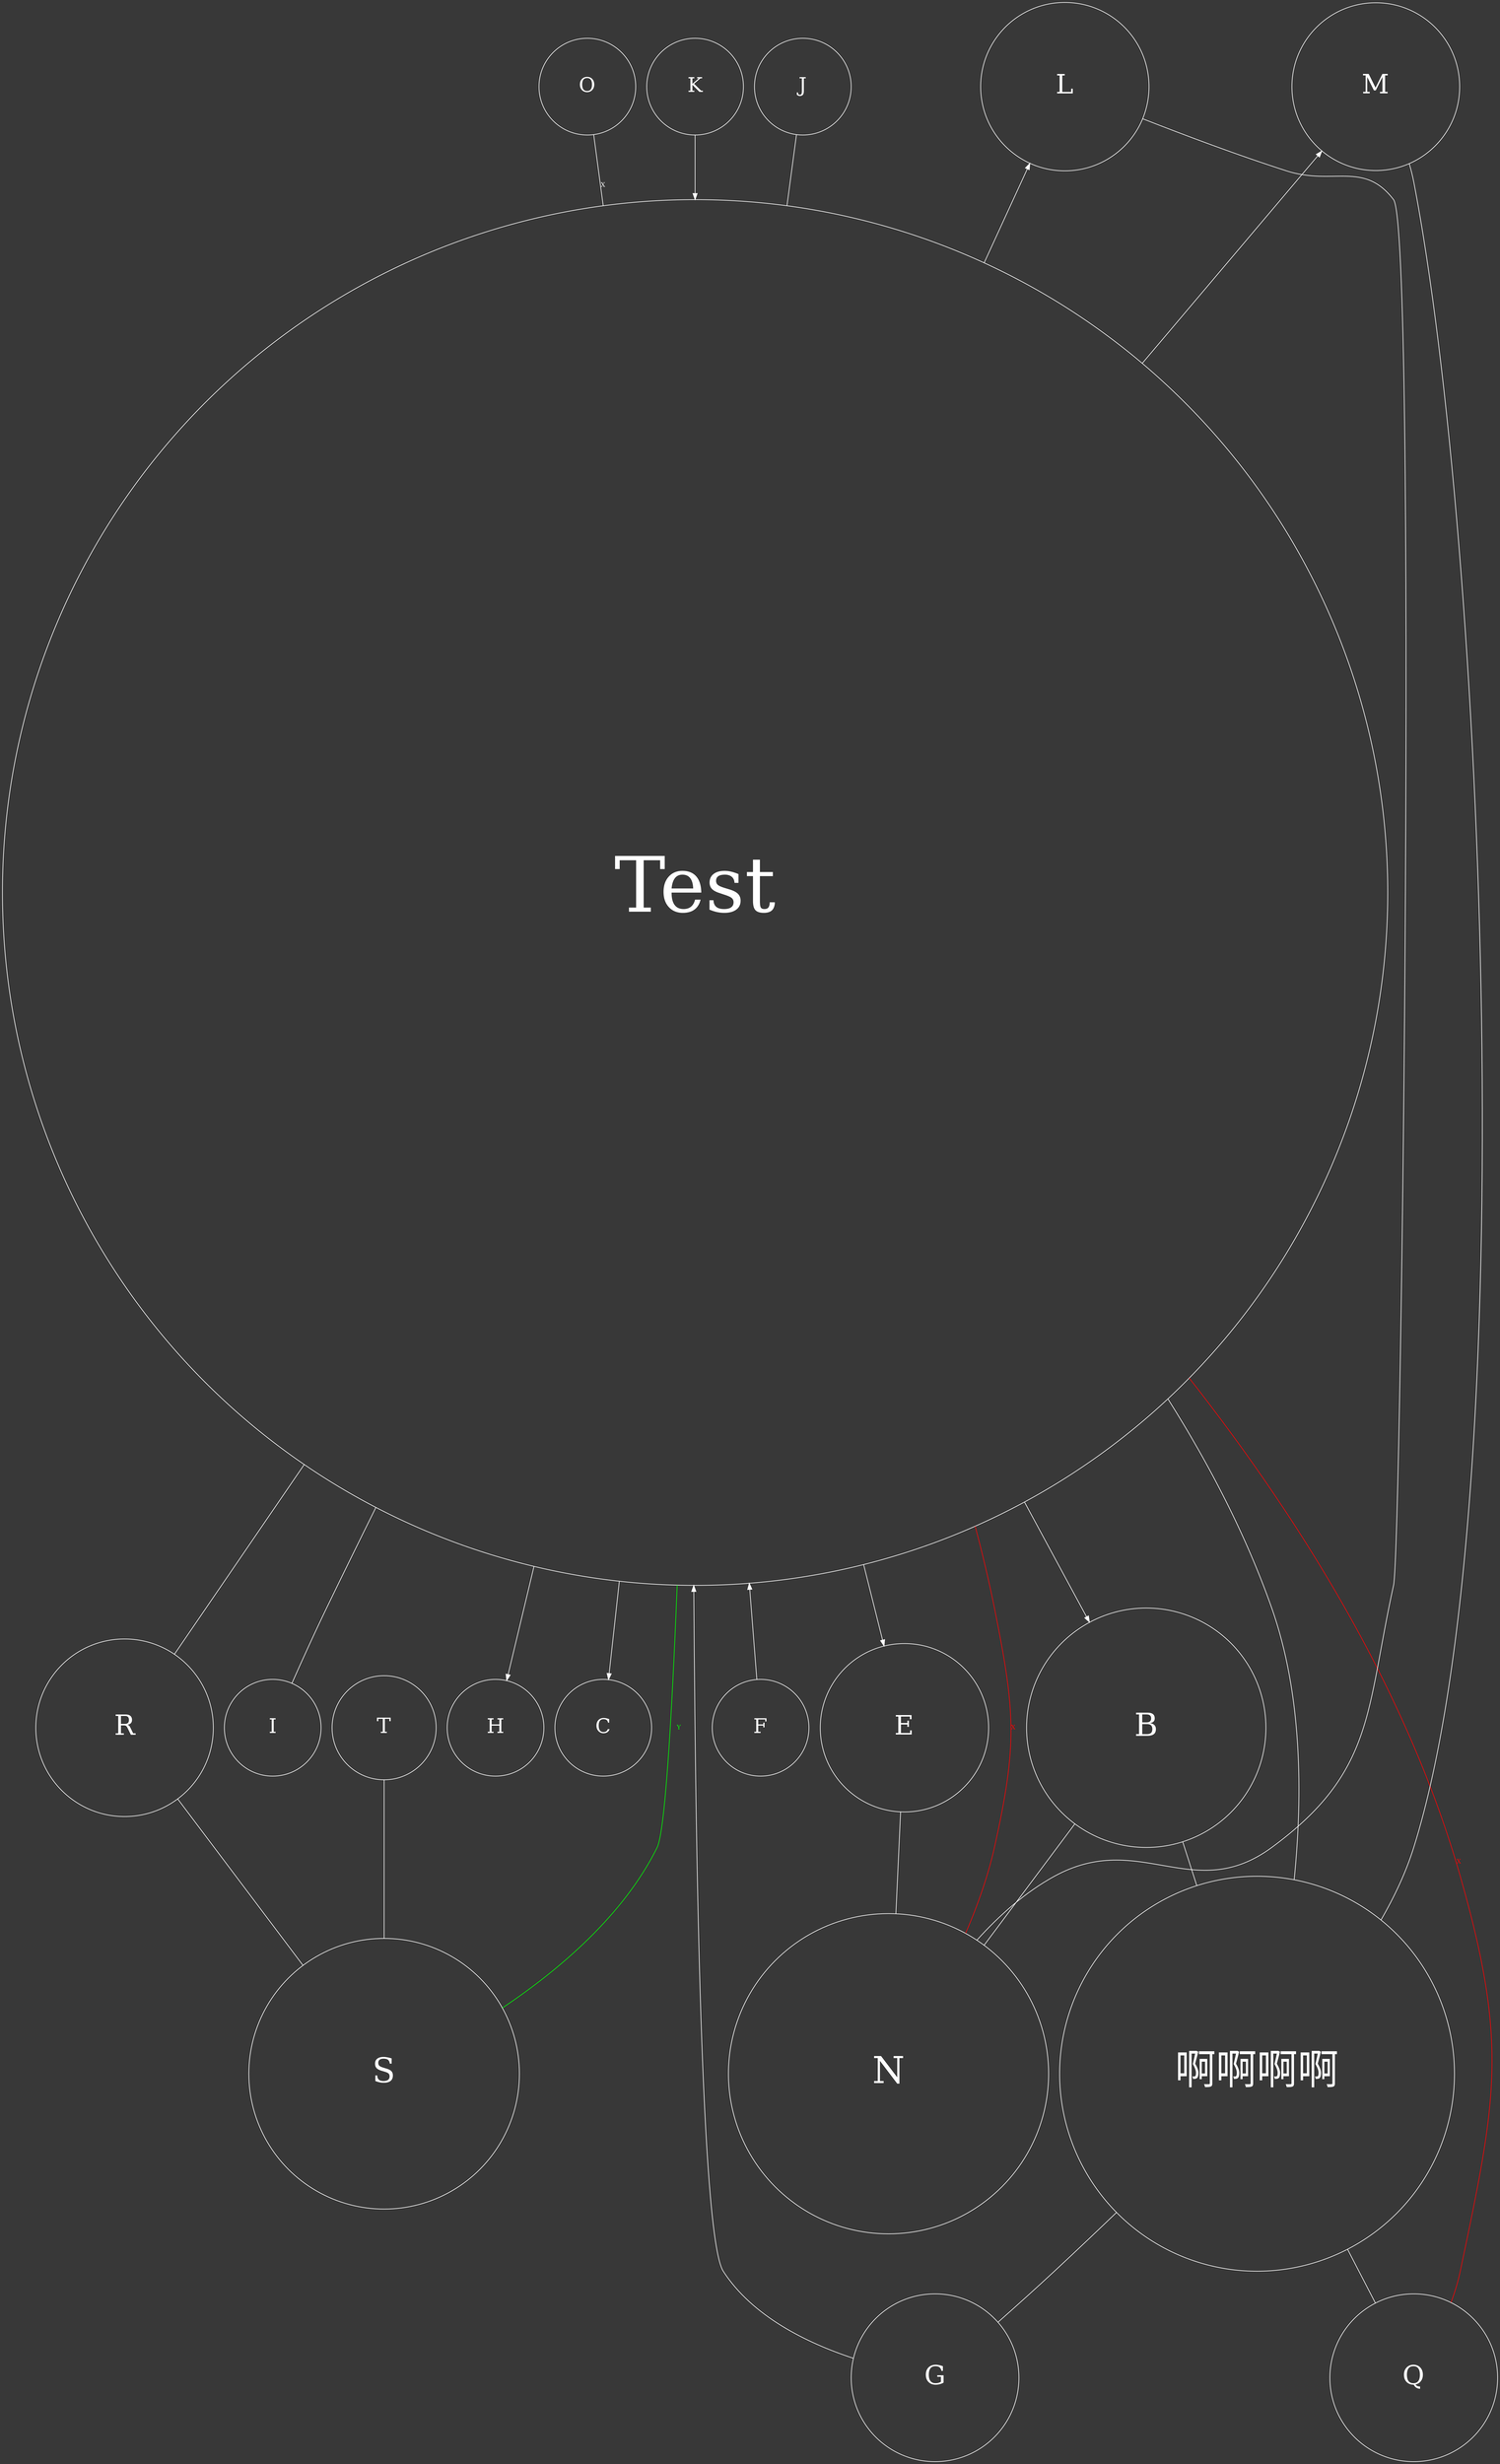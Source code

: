 digraph "" {
	graph [bgcolor=grey22,
		encoding="utf-8",
		penwidth=1
	];
	node [color=white,
		fixedsize=True,
		fontcolor=white,
		shape=circle
	];
	edge [fontsize=10];
	Test	 [fontsize=125.3590247722077,
		width=31.42977018367797];
	B	 [fontsize=52.135253893180234,
		width=5.436169397012729];
	Test -> B	 [color=white,
		dir=forward,
		fontcolor=white];
	啊啊啊啊	 [fontsize=66.90901686464305,
		width=8.953633075586179];
	Test -> 啊啊啊啊	 [color=white,
		dir=none,
		fontcolor=white];
	Q	 [fontsize=43.6002232578829,
		width=3.801958936274467];
	Test -> Q	 [color="#ff0103",
		dir=none,
		fontcolor="#ff0103",
		label=X];
	N	 [fontsize=60.26223636012163,
		width=7.263074262246332];
	Test -> N	 [color="#ff0103",
		dir=none,
		fontcolor="#ff0103",
		label=X];
	R	 [fontsize=44.89087752138725,
		width=4.030381769280382];
	Test -> R	 [color=white,
		dir=none,
		fontcolor=white];
	S	 [fontsize=55.37934570728099,
		width=6.133743861933081];
	Test -> S	 [color="#00fe03",
		dir=none,
		fontcolor="#00fe03",
		label=Y];
	I	 [fontsize=33.0928921382762,
		width=2.1902790201511655];
	Test -> I	 [color=white,
		dir=none,
		fontcolor=white];
	G	 [fontsize=43.6002232578829,
		width=3.801958936274467];
	Test -> G	 [color=white,
		dir=back,
		fontcolor=white];
	H	 [fontsize=33.0928921382762,
		width=2.1902790201511655];
	Test -> H	 [color=white,
		dir=forward,
		fontcolor=white];
	C	 [fontsize=33.0928921382762,
		width=2.1902790201511655];
	Test -> C	 [color=white,
		dir=forward,
		fontcolor=white];
	E	 [fontsize=43.72922067044773,
		width=3.8244894808894268];
	Test -> E	 [color=white,
		dir=forward,
		fontcolor=white];
	F	 [fontsize=33.0928921382762,
		width=2.1902790201511655];
	Test -> F	 [color=white,
		dir=back,
		fontcolor=white];
	B -> 啊啊啊啊	 [color=white,
		dir=none,
		fontcolor=white];
	B -> N	 [color=white,
		dir=none,
		fontcolor=white];
	M	 [fontsize=43.60022325788291,
		width=3.8019589362744672];
	M -> Test	 [color=white,
		dir=back,
		fontcolor=white];
	M -> 啊啊啊啊	 [color=white,
		dir=none,
		fontcolor=white];
	啊啊啊啊 -> Q	 [color=white,
		dir=none,
		fontcolor=white];
	啊啊啊啊 -> G	 [color=white,
		dir=none,
		fontcolor=white];
	L	 [fontsize=43.72922067044773,
		width=3.824489480889427];
	L -> Test	 [color=white,
		dir=back,
		fontcolor=white];
	L -> N	 [color=white,
		dir=none,
		fontcolor=white];
	R -> S	 [color=white,
		dir=none,
		fontcolor=white];
	E -> N	 [color=white,
		dir=none,
		fontcolor=white];
	T	 [fontsize=34.39780907705388,
		width=2.366418538602901];
	T -> S	 [color=white,
		dir=none,
		fontcolor=white];
	J	 [fontsize=33.0928921382762,
		width=2.1902790201511655];
	J -> Test	 [color=white,
		dir=none,
		fontcolor=white];
	O	 [fontsize=33.0928921382762,
		width=2.1902790201511655];
	O -> Test	 [color=white,
		dir=none,
		fontcolor=white,
		label=X];
	K	 [fontsize=33.0928921382762,
		width=2.1902790201511655];
	K -> Test	 [color=white,
		dir=forward,
		fontcolor=white];
}
